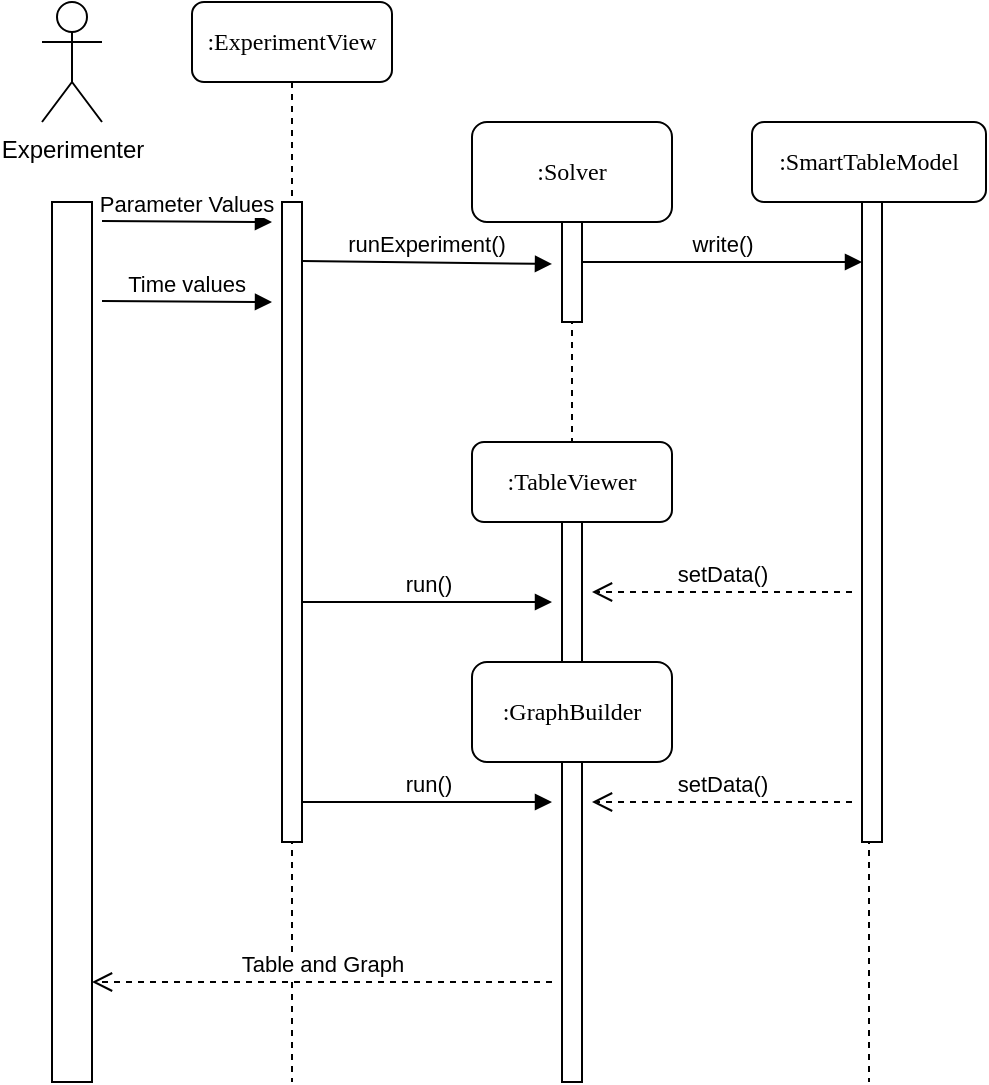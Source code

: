 <mxfile version="10.6.6" type="device"><diagram name="Page-1" id="13e1069c-82ec-6db2-03f1-153e76fe0fe0"><mxGraphModel dx="697" dy="374" grid="1" gridSize="10" guides="1" tooltips="1" connect="1" arrows="1" fold="1" page="1" pageScale="1" pageWidth="1100" pageHeight="850" background="#ffffff" math="0" shadow="0"><root><mxCell id="0"/><mxCell id="1" parent="0"/><mxCell id="7baba1c4bc27f4b0-2" value=":Solver" style="shape=umlLifeline;perimeter=lifelinePerimeter;whiteSpace=wrap;html=1;container=1;collapsible=0;recursiveResize=0;outlineConnect=0;rounded=1;shadow=0;comic=0;labelBackgroundColor=none;strokeColor=#000000;strokeWidth=1;fillColor=#FFFFFF;fontFamily=Verdana;fontSize=12;fontColor=#000000;align=center;size=50;" parent="1" vertex="1"><mxGeometry x="240" y="140" width="100" height="480" as="geometry"/></mxCell><mxCell id="7baba1c4bc27f4b0-10" value="" style="html=1;points=[];perimeter=orthogonalPerimeter;rounded=0;shadow=0;comic=0;labelBackgroundColor=none;strokeColor=#000000;strokeWidth=1;fillColor=#FFFFFF;fontFamily=Verdana;fontSize=12;fontColor=#000000;align=center;" parent="7baba1c4bc27f4b0-2" vertex="1"><mxGeometry x="45" y="50" width="10" height="50" as="geometry"/></mxCell><mxCell id="7baba1c4bc27f4b0-4" value=":TableViewer" style="shape=umlLifeline;perimeter=lifelinePerimeter;whiteSpace=wrap;html=1;container=1;collapsible=0;recursiveResize=0;outlineConnect=0;rounded=1;shadow=0;comic=0;labelBackgroundColor=none;strokeColor=#000000;strokeWidth=1;fillColor=#FFFFFF;fontFamily=Verdana;fontSize=12;fontColor=#000000;align=center;size=40;" parent="1" vertex="1"><mxGeometry x="240" y="300" width="100" height="260" as="geometry"/></mxCell><mxCell id="7baba1c4bc27f4b0-16" value="" style="html=1;points=[];perimeter=orthogonalPerimeter;rounded=0;shadow=0;comic=0;labelBackgroundColor=none;strokeColor=#000000;strokeWidth=1;fillColor=#FFFFFF;fontFamily=Verdana;fontSize=12;fontColor=#000000;align=center;" parent="7baba1c4bc27f4b0-4" vertex="1"><mxGeometry x="45" y="40" width="10" height="70" as="geometry"/></mxCell><mxCell id="7baba1c4bc27f4b0-5" value=":SmartTableModel" style="shape=umlLifeline;perimeter=lifelinePerimeter;whiteSpace=wrap;html=1;container=1;collapsible=0;recursiveResize=0;outlineConnect=0;rounded=1;shadow=0;comic=0;labelBackgroundColor=none;strokeColor=#000000;strokeWidth=1;fillColor=#FFFFFF;fontFamily=Verdana;fontSize=12;fontColor=#000000;align=center;" parent="1" vertex="1"><mxGeometry x="380" y="140" width="117" height="480" as="geometry"/></mxCell><mxCell id="7baba1c4bc27f4b0-28" value="" style="html=1;points=[];perimeter=orthogonalPerimeter;rounded=0;shadow=0;comic=0;labelBackgroundColor=none;strokeColor=#000000;strokeWidth=1;fillColor=#FFFFFF;fontFamily=Verdana;fontSize=12;fontColor=#000000;align=center;" parent="7baba1c4bc27f4b0-5" vertex="1"><mxGeometry x="55" y="40" width="10" height="320" as="geometry"/></mxCell><mxCell id="7baba1c4bc27f4b0-8" value=":ExperimentView" style="shape=umlLifeline;perimeter=lifelinePerimeter;whiteSpace=wrap;html=1;container=1;collapsible=0;recursiveResize=0;outlineConnect=0;rounded=1;shadow=0;comic=0;labelBackgroundColor=none;strokeColor=#000000;strokeWidth=1;fillColor=#FFFFFF;fontFamily=Verdana;fontSize=12;fontColor=#000000;align=center;" parent="1" vertex="1"><mxGeometry x="100" y="80" width="100" height="540" as="geometry"/></mxCell><mxCell id="7baba1c4bc27f4b0-9" value="" style="html=1;points=[];perimeter=orthogonalPerimeter;rounded=0;shadow=0;comic=0;labelBackgroundColor=none;strokeColor=#000000;strokeWidth=1;fillColor=#FFFFFF;fontFamily=Verdana;fontSize=12;fontColor=#000000;align=center;" parent="7baba1c4bc27f4b0-8" vertex="1"><mxGeometry x="45" y="100" width="10" height="320" as="geometry"/></mxCell><mxCell id="YRfaapzMd8oDNFQ-rwPw-3" value="" style="html=1;points=[];perimeter=orthogonalPerimeter;" vertex="1" parent="1"><mxGeometry x="30" y="180" width="20" height="440" as="geometry"/></mxCell><mxCell id="YRfaapzMd8oDNFQ-rwPw-5" value="Parameter Values" style="html=1;verticalAlign=bottom;endArrow=block;" edge="1" parent="1"><mxGeometry width="80" relative="1" as="geometry"><mxPoint x="55" y="189.5" as="sourcePoint"/><mxPoint x="140" y="190" as="targetPoint"/></mxGeometry></mxCell><mxCell id="YRfaapzMd8oDNFQ-rwPw-8" value="Experimenter" style="shape=umlActor;verticalLabelPosition=bottom;labelBackgroundColor=#ffffff;verticalAlign=top;html=1;" vertex="1" parent="1"><mxGeometry x="25" y="80" width="30" height="60" as="geometry"/></mxCell><mxCell id="YRfaapzMd8oDNFQ-rwPw-11" value="Time values" style="html=1;verticalAlign=bottom;endArrow=block;" edge="1" parent="1"><mxGeometry width="80" relative="1" as="geometry"><mxPoint x="55" y="229.5" as="sourcePoint"/><mxPoint x="140" y="230" as="targetPoint"/></mxGeometry></mxCell><mxCell id="YRfaapzMd8oDNFQ-rwPw-14" value="runExperiment()" style="html=1;verticalAlign=bottom;endArrow=block;" edge="1" parent="1"><mxGeometry width="80" relative="1" as="geometry"><mxPoint x="155" y="209.5" as="sourcePoint"/><mxPoint x="280" y="211" as="targetPoint"/></mxGeometry></mxCell><mxCell id="YRfaapzMd8oDNFQ-rwPw-17" value="write()" style="html=1;verticalAlign=bottom;endArrow=block;" edge="1" parent="1"><mxGeometry width="80" relative="1" as="geometry"><mxPoint x="295" y="210" as="sourcePoint"/><mxPoint x="435" y="210" as="targetPoint"/></mxGeometry></mxCell><mxCell id="7baba1c4bc27f4b0-3" value=":GraphBuilder" style="shape=umlLifeline;perimeter=lifelinePerimeter;whiteSpace=wrap;html=1;container=1;collapsible=0;recursiveResize=0;outlineConnect=0;rounded=1;shadow=0;comic=0;labelBackgroundColor=none;strokeColor=#000000;strokeWidth=1;fillColor=#FFFFFF;fontFamily=Verdana;fontSize=12;fontColor=#000000;align=center;size=50;" parent="1" vertex="1"><mxGeometry x="240" y="410" width="100" height="210" as="geometry"/></mxCell><mxCell id="7baba1c4bc27f4b0-13" value="" style="html=1;points=[];perimeter=orthogonalPerimeter;rounded=0;shadow=0;comic=0;labelBackgroundColor=none;strokeColor=#000000;strokeWidth=1;fillColor=#FFFFFF;fontFamily=Verdana;fontSize=12;fontColor=#000000;align=center;" parent="7baba1c4bc27f4b0-3" vertex="1"><mxGeometry x="45" y="50" width="10" height="160" as="geometry"/></mxCell><mxCell id="YRfaapzMd8oDNFQ-rwPw-19" value="run()" style="html=1;verticalAlign=bottom;endArrow=block;" edge="1" parent="1"><mxGeometry width="80" relative="1" as="geometry"><mxPoint x="155" y="380" as="sourcePoint"/><mxPoint x="280" y="380" as="targetPoint"/></mxGeometry></mxCell><mxCell id="YRfaapzMd8oDNFQ-rwPw-20" value="setData()" style="html=1;verticalAlign=bottom;endArrow=open;dashed=1;endSize=8;" edge="1" parent="1"><mxGeometry relative="1" as="geometry"><mxPoint x="430" y="375" as="sourcePoint"/><mxPoint x="300" y="375" as="targetPoint"/></mxGeometry></mxCell><mxCell id="YRfaapzMd8oDNFQ-rwPw-21" value="setData()" style="html=1;verticalAlign=bottom;endArrow=open;dashed=1;endSize=8;" edge="1" parent="1"><mxGeometry relative="1" as="geometry"><mxPoint x="430" y="480" as="sourcePoint"/><mxPoint x="300" y="480" as="targetPoint"/></mxGeometry></mxCell><mxCell id="YRfaapzMd8oDNFQ-rwPw-22" value="run()" style="html=1;verticalAlign=bottom;endArrow=block;" edge="1" parent="1"><mxGeometry width="80" relative="1" as="geometry"><mxPoint x="155.0" y="480" as="sourcePoint"/><mxPoint x="280" y="480" as="targetPoint"/></mxGeometry></mxCell><mxCell id="YRfaapzMd8oDNFQ-rwPw-25" value="Table and Graph" style="html=1;verticalAlign=bottom;endArrow=open;dashed=1;endSize=8;" edge="1" parent="1"><mxGeometry relative="1" as="geometry"><mxPoint x="280" y="570" as="sourcePoint"/><mxPoint x="50" y="570" as="targetPoint"/></mxGeometry></mxCell></root></mxGraphModel></diagram></mxfile>